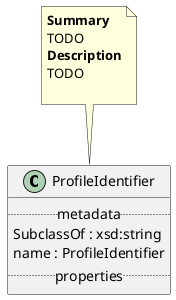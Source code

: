 @startuml
class ProfileIdentifier {
.. metadata ..
    SubclassOf : xsd:string
    name : ProfileIdentifier
.. properties ..
}
note top of ProfileIdentifier
<b>Summary</b>
TODO
<b>Description</b>
TODO

end note
@enduml
